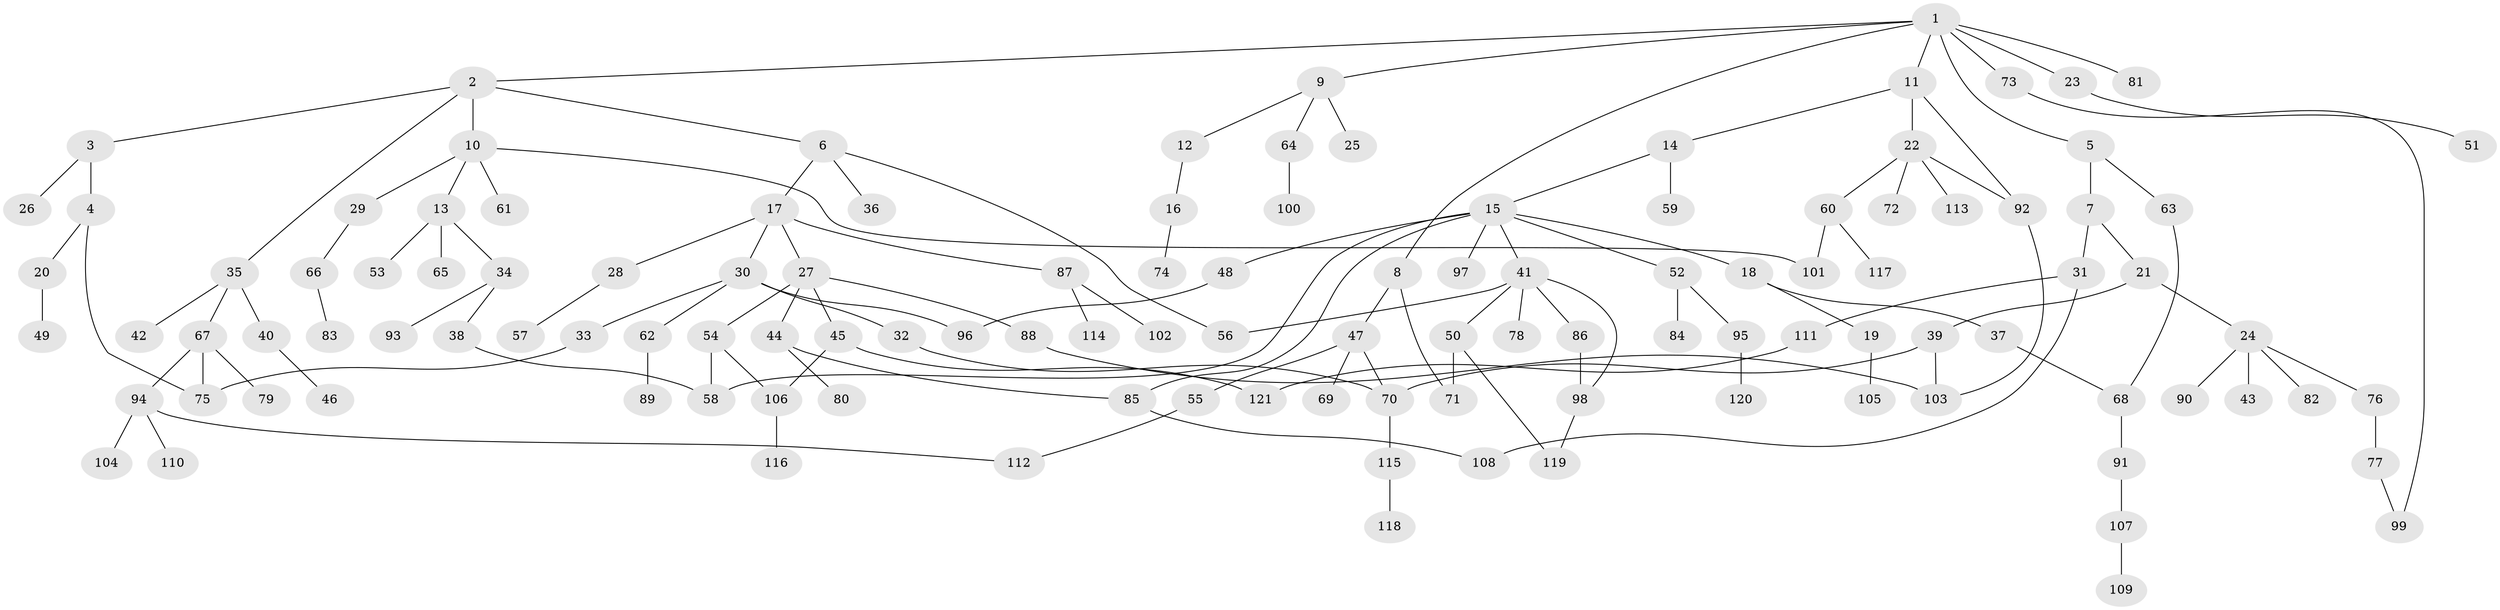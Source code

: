 // Generated by graph-tools (version 1.1) at 2025/34/03/09/25 02:34:10]
// undirected, 121 vertices, 142 edges
graph export_dot {
graph [start="1"]
  node [color=gray90,style=filled];
  1;
  2;
  3;
  4;
  5;
  6;
  7;
  8;
  9;
  10;
  11;
  12;
  13;
  14;
  15;
  16;
  17;
  18;
  19;
  20;
  21;
  22;
  23;
  24;
  25;
  26;
  27;
  28;
  29;
  30;
  31;
  32;
  33;
  34;
  35;
  36;
  37;
  38;
  39;
  40;
  41;
  42;
  43;
  44;
  45;
  46;
  47;
  48;
  49;
  50;
  51;
  52;
  53;
  54;
  55;
  56;
  57;
  58;
  59;
  60;
  61;
  62;
  63;
  64;
  65;
  66;
  67;
  68;
  69;
  70;
  71;
  72;
  73;
  74;
  75;
  76;
  77;
  78;
  79;
  80;
  81;
  82;
  83;
  84;
  85;
  86;
  87;
  88;
  89;
  90;
  91;
  92;
  93;
  94;
  95;
  96;
  97;
  98;
  99;
  100;
  101;
  102;
  103;
  104;
  105;
  106;
  107;
  108;
  109;
  110;
  111;
  112;
  113;
  114;
  115;
  116;
  117;
  118;
  119;
  120;
  121;
  1 -- 2;
  1 -- 5;
  1 -- 8;
  1 -- 9;
  1 -- 11;
  1 -- 23;
  1 -- 73;
  1 -- 81;
  2 -- 3;
  2 -- 6;
  2 -- 10;
  2 -- 35;
  3 -- 4;
  3 -- 26;
  4 -- 20;
  4 -- 75;
  5 -- 7;
  5 -- 63;
  6 -- 17;
  6 -- 36;
  6 -- 56;
  7 -- 21;
  7 -- 31;
  8 -- 47;
  8 -- 71;
  9 -- 12;
  9 -- 25;
  9 -- 64;
  10 -- 13;
  10 -- 29;
  10 -- 61;
  10 -- 101;
  11 -- 14;
  11 -- 22;
  11 -- 92;
  12 -- 16;
  13 -- 34;
  13 -- 53;
  13 -- 65;
  14 -- 15;
  14 -- 59;
  15 -- 18;
  15 -- 41;
  15 -- 48;
  15 -- 52;
  15 -- 85;
  15 -- 97;
  15 -- 58;
  16 -- 74;
  17 -- 27;
  17 -- 28;
  17 -- 30;
  17 -- 87;
  18 -- 19;
  18 -- 37;
  19 -- 105;
  20 -- 49;
  21 -- 24;
  21 -- 39;
  22 -- 60;
  22 -- 72;
  22 -- 113;
  22 -- 92;
  23 -- 51;
  24 -- 43;
  24 -- 76;
  24 -- 82;
  24 -- 90;
  27 -- 44;
  27 -- 45;
  27 -- 54;
  27 -- 88;
  28 -- 57;
  29 -- 66;
  30 -- 32;
  30 -- 33;
  30 -- 62;
  30 -- 96;
  31 -- 111;
  31 -- 108;
  32 -- 70;
  33 -- 75;
  34 -- 38;
  34 -- 93;
  35 -- 40;
  35 -- 42;
  35 -- 67;
  37 -- 68;
  38 -- 58;
  39 -- 70;
  39 -- 103;
  40 -- 46;
  41 -- 50;
  41 -- 78;
  41 -- 86;
  41 -- 98;
  41 -- 56;
  44 -- 80;
  44 -- 85;
  45 -- 106;
  45 -- 121;
  47 -- 55;
  47 -- 69;
  47 -- 70;
  48 -- 96;
  50 -- 71;
  50 -- 119;
  52 -- 84;
  52 -- 95;
  54 -- 106;
  54 -- 58;
  55 -- 112;
  60 -- 117;
  60 -- 101;
  62 -- 89;
  63 -- 68;
  64 -- 100;
  66 -- 83;
  67 -- 79;
  67 -- 94;
  67 -- 75;
  68 -- 91;
  70 -- 115;
  73 -- 99;
  76 -- 77;
  77 -- 99;
  85 -- 108;
  86 -- 98;
  87 -- 102;
  87 -- 114;
  88 -- 103;
  91 -- 107;
  92 -- 103;
  94 -- 104;
  94 -- 110;
  94 -- 112;
  95 -- 120;
  98 -- 119;
  106 -- 116;
  107 -- 109;
  111 -- 121;
  115 -- 118;
}
